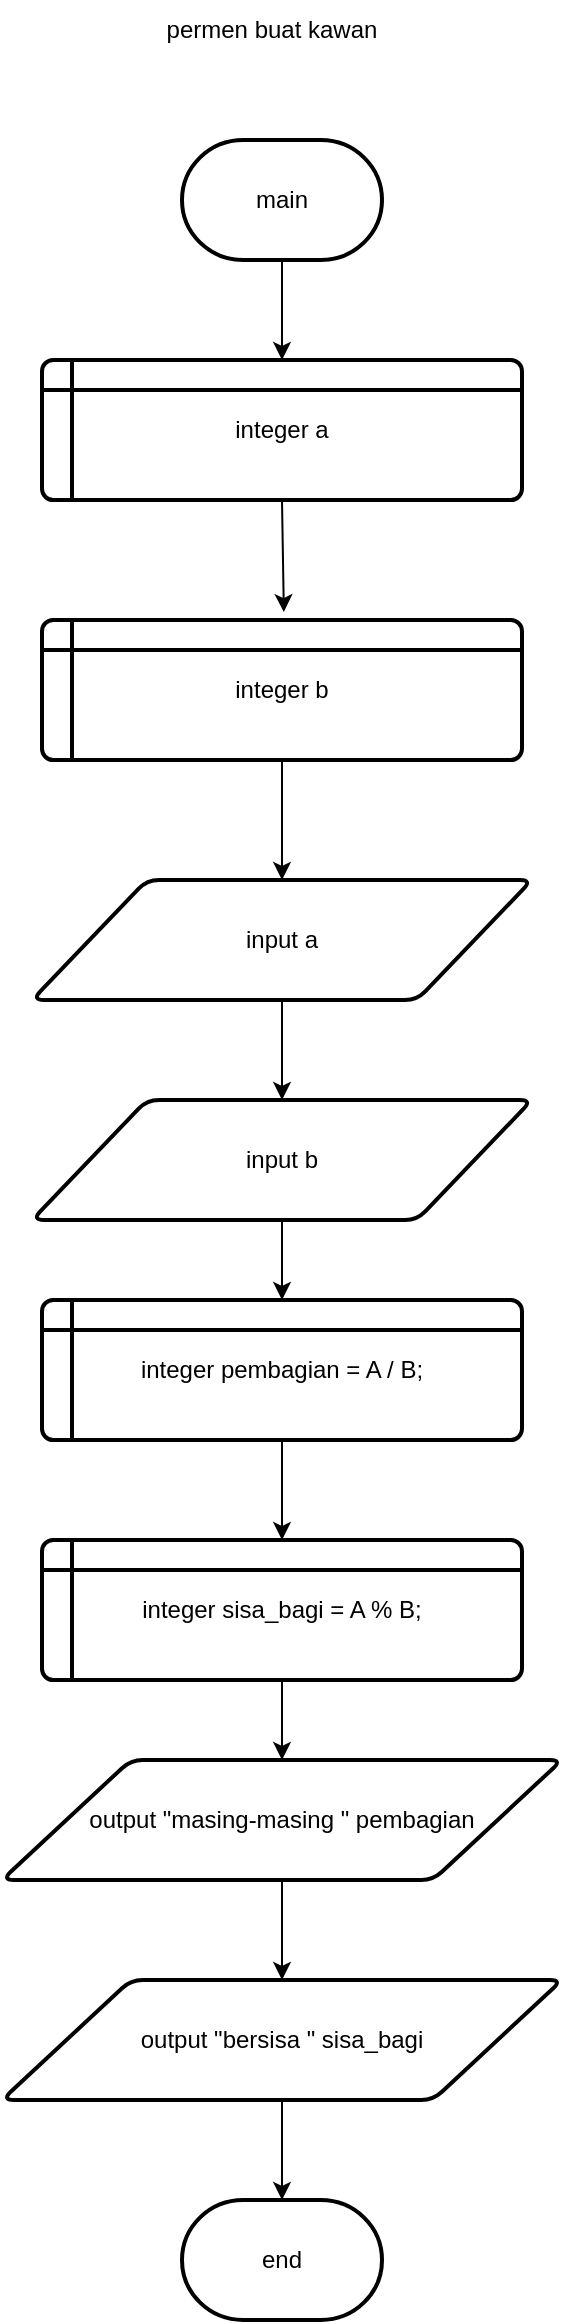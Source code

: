 <mxfile version="21.8.1" type="device">
  <diagram name="Page-1" id="HYd3VRqoI2VGCp0Ecn3r">
    <mxGraphModel dx="817" dy="1547" grid="1" gridSize="10" guides="1" tooltips="1" connect="1" arrows="1" fold="1" page="1" pageScale="1" pageWidth="850" pageHeight="1100" math="0" shadow="0">
      <root>
        <mxCell id="0" />
        <mxCell id="1" parent="0" />
        <mxCell id="i-ibEhrZh6UiYv21N9jc-1" value="permen buat kawan" style="text;html=1;strokeColor=none;fillColor=none;align=center;verticalAlign=middle;whiteSpace=wrap;rounded=0;" parent="1" vertex="1">
          <mxGeometry x="380" y="-1070" width="110" height="30" as="geometry" />
        </mxCell>
        <mxCell id="i-ibEhrZh6UiYv21N9jc-5" value="main" style="strokeWidth=2;html=1;shape=mxgraph.flowchart.terminator;whiteSpace=wrap;" parent="1" vertex="1">
          <mxGeometry x="390" y="-1000" width="100" height="60" as="geometry" />
        </mxCell>
        <mxCell id="i-ibEhrZh6UiYv21N9jc-6" value="integer a" style="shape=internalStorage;whiteSpace=wrap;html=1;dx=15;dy=15;rounded=1;arcSize=8;strokeWidth=2;" parent="1" vertex="1">
          <mxGeometry x="320" y="-890" width="240" height="70" as="geometry" />
        </mxCell>
        <mxCell id="i-ibEhrZh6UiYv21N9jc-16" value="" style="endArrow=classic;html=1;rounded=0;exitX=0.5;exitY=1;exitDx=0;exitDy=0;exitPerimeter=0;entryX=0.5;entryY=0;entryDx=0;entryDy=0;" parent="1" source="i-ibEhrZh6UiYv21N9jc-5" target="i-ibEhrZh6UiYv21N9jc-6" edge="1">
          <mxGeometry width="50" height="50" relative="1" as="geometry">
            <mxPoint x="400" y="-870" as="sourcePoint" />
            <mxPoint x="450" y="-920" as="targetPoint" />
          </mxGeometry>
        </mxCell>
        <mxCell id="i-ibEhrZh6UiYv21N9jc-18" value="" style="endArrow=classic;html=1;rounded=0;exitX=0.5;exitY=1;exitDx=0;exitDy=0;entryX=0.542;entryY=-0.044;entryDx=0;entryDy=0;entryPerimeter=0;" parent="1" source="i-ibEhrZh6UiYv21N9jc-6" edge="1">
          <mxGeometry width="50" height="50" relative="1" as="geometry">
            <mxPoint x="400" y="-740" as="sourcePoint" />
            <mxPoint x="440.92" y="-763.96" as="targetPoint" />
          </mxGeometry>
        </mxCell>
        <mxCell id="8HoFH9klQFWxNTPHUkiT-3" value="" style="edgeStyle=orthogonalEdgeStyle;rounded=0;orthogonalLoop=1;jettySize=auto;html=1;" parent="1" source="8HoFH9klQFWxNTPHUkiT-1" target="8HoFH9klQFWxNTPHUkiT-2" edge="1">
          <mxGeometry relative="1" as="geometry" />
        </mxCell>
        <mxCell id="8HoFH9klQFWxNTPHUkiT-1" value="integer b" style="shape=internalStorage;whiteSpace=wrap;html=1;dx=15;dy=15;rounded=1;arcSize=8;strokeWidth=2;" parent="1" vertex="1">
          <mxGeometry x="320" y="-760" width="240" height="70" as="geometry" />
        </mxCell>
        <mxCell id="8HoFH9klQFWxNTPHUkiT-5" value="" style="edgeStyle=orthogonalEdgeStyle;rounded=0;orthogonalLoop=1;jettySize=auto;html=1;" parent="1" source="8HoFH9klQFWxNTPHUkiT-2" target="8HoFH9klQFWxNTPHUkiT-4" edge="1">
          <mxGeometry relative="1" as="geometry" />
        </mxCell>
        <mxCell id="8HoFH9klQFWxNTPHUkiT-2" value="input a" style="shape=parallelogram;html=1;strokeWidth=2;perimeter=parallelogramPerimeter;whiteSpace=wrap;rounded=1;arcSize=12;size=0.23;" parent="1" vertex="1">
          <mxGeometry x="315" y="-630" width="250" height="60" as="geometry" />
        </mxCell>
        <mxCell id="8HoFH9klQFWxNTPHUkiT-8" value="" style="edgeStyle=orthogonalEdgeStyle;rounded=0;orthogonalLoop=1;jettySize=auto;html=1;" parent="1" source="8HoFH9klQFWxNTPHUkiT-4" target="8HoFH9klQFWxNTPHUkiT-6" edge="1">
          <mxGeometry relative="1" as="geometry" />
        </mxCell>
        <mxCell id="8HoFH9klQFWxNTPHUkiT-4" value="input b" style="shape=parallelogram;html=1;strokeWidth=2;perimeter=parallelogramPerimeter;whiteSpace=wrap;rounded=1;arcSize=12;size=0.23;" parent="1" vertex="1">
          <mxGeometry x="315" y="-520" width="250" height="60" as="geometry" />
        </mxCell>
        <mxCell id="8HoFH9klQFWxNTPHUkiT-9" value="" style="edgeStyle=orthogonalEdgeStyle;rounded=0;orthogonalLoop=1;jettySize=auto;html=1;" parent="1" source="8HoFH9klQFWxNTPHUkiT-6" target="8HoFH9klQFWxNTPHUkiT-7" edge="1">
          <mxGeometry relative="1" as="geometry" />
        </mxCell>
        <mxCell id="8HoFH9klQFWxNTPHUkiT-6" value="integer pembagian = A / B;" style="shape=internalStorage;whiteSpace=wrap;html=1;dx=15;dy=15;rounded=1;arcSize=8;strokeWidth=2;" parent="1" vertex="1">
          <mxGeometry x="320" y="-420" width="240" height="70" as="geometry" />
        </mxCell>
        <mxCell id="8HoFH9klQFWxNTPHUkiT-12" value="" style="edgeStyle=orthogonalEdgeStyle;rounded=0;orthogonalLoop=1;jettySize=auto;html=1;" parent="1" source="8HoFH9klQFWxNTPHUkiT-7" target="8HoFH9klQFWxNTPHUkiT-10" edge="1">
          <mxGeometry relative="1" as="geometry" />
        </mxCell>
        <mxCell id="8HoFH9klQFWxNTPHUkiT-7" value="integer sisa_bagi = A % B;" style="shape=internalStorage;whiteSpace=wrap;html=1;dx=15;dy=15;rounded=1;arcSize=8;strokeWidth=2;" parent="1" vertex="1">
          <mxGeometry x="320" y="-300" width="240" height="70" as="geometry" />
        </mxCell>
        <mxCell id="8HoFH9klQFWxNTPHUkiT-13" value="" style="edgeStyle=orthogonalEdgeStyle;rounded=0;orthogonalLoop=1;jettySize=auto;html=1;" parent="1" source="8HoFH9klQFWxNTPHUkiT-10" target="8HoFH9klQFWxNTPHUkiT-11" edge="1">
          <mxGeometry relative="1" as="geometry" />
        </mxCell>
        <mxCell id="8HoFH9klQFWxNTPHUkiT-10" value="output &quot;masing-masing &quot; pembagian" style="shape=parallelogram;html=1;strokeWidth=2;perimeter=parallelogramPerimeter;whiteSpace=wrap;rounded=1;arcSize=12;size=0.23;" parent="1" vertex="1">
          <mxGeometry x="300" y="-190" width="280" height="60" as="geometry" />
        </mxCell>
        <mxCell id="8HoFH9klQFWxNTPHUkiT-15" value="" style="edgeStyle=orthogonalEdgeStyle;rounded=0;orthogonalLoop=1;jettySize=auto;html=1;" parent="1" source="8HoFH9klQFWxNTPHUkiT-11" target="8HoFH9klQFWxNTPHUkiT-14" edge="1">
          <mxGeometry relative="1" as="geometry" />
        </mxCell>
        <mxCell id="8HoFH9klQFWxNTPHUkiT-11" value="output &quot;bersisa &quot; sisa_bagi" style="shape=parallelogram;html=1;strokeWidth=2;perimeter=parallelogramPerimeter;whiteSpace=wrap;rounded=1;arcSize=12;size=0.23;" parent="1" vertex="1">
          <mxGeometry x="300" y="-80" width="280" height="60" as="geometry" />
        </mxCell>
        <mxCell id="8HoFH9klQFWxNTPHUkiT-14" value="end" style="strokeWidth=2;html=1;shape=mxgraph.flowchart.terminator;whiteSpace=wrap;" parent="1" vertex="1">
          <mxGeometry x="390" y="30" width="100" height="60" as="geometry" />
        </mxCell>
      </root>
    </mxGraphModel>
  </diagram>
</mxfile>
